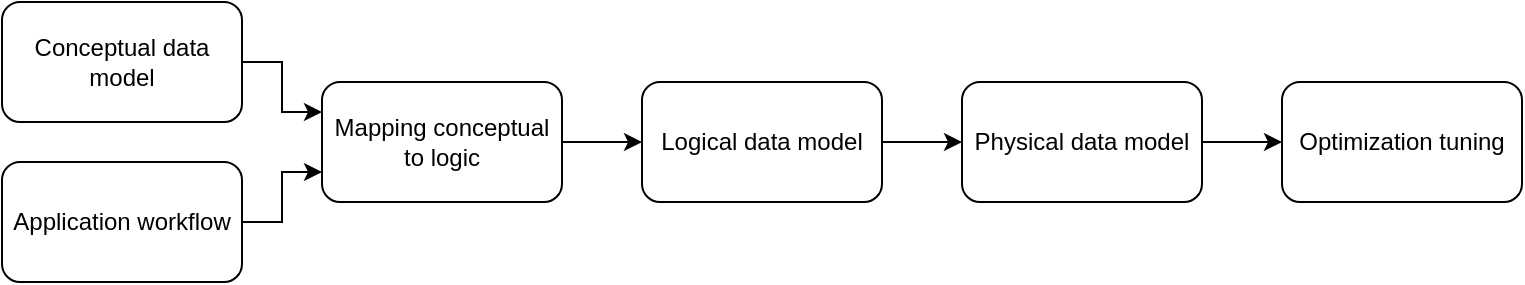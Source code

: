 <mxfile version="20.3.0" type="device"><diagram id="-oVIHsNie78kCDbrV1Pu" name="Page-1"><mxGraphModel dx="923" dy="880" grid="1" gridSize="10" guides="1" tooltips="1" connect="1" arrows="1" fold="1" page="1" pageScale="1" pageWidth="827" pageHeight="1169" math="0" shadow="0"><root><mxCell id="0"/><mxCell id="1" parent="0"/><mxCell id="FRgCgBbDyW5MV45GT8fR-1" value="Conceptual data model" style="rounded=1;whiteSpace=wrap;html=1;" parent="1" vertex="1"><mxGeometry x="40" y="90" width="120" height="60" as="geometry"/></mxCell><mxCell id="FRgCgBbDyW5MV45GT8fR-2" value="Application workflow" style="rounded=1;whiteSpace=wrap;html=1;" parent="1" vertex="1"><mxGeometry x="40" y="170" width="120" height="60" as="geometry"/></mxCell><mxCell id="FRgCgBbDyW5MV45GT8fR-3" value="Mapping conceptual to logic" style="rounded=1;whiteSpace=wrap;html=1;" parent="1" vertex="1"><mxGeometry x="200" y="130" width="120" height="60" as="geometry"/></mxCell><mxCell id="FRgCgBbDyW5MV45GT8fR-4" value="Logical data model" style="rounded=1;whiteSpace=wrap;html=1;" parent="1" vertex="1"><mxGeometry x="360" y="130" width="120" height="60" as="geometry"/></mxCell><mxCell id="FRgCgBbDyW5MV45GT8fR-5" value="Physical data model" style="rounded=1;whiteSpace=wrap;html=1;" parent="1" vertex="1"><mxGeometry x="520" y="130" width="120" height="60" as="geometry"/></mxCell><mxCell id="FRgCgBbDyW5MV45GT8fR-6" value="Optimization tuning" style="rounded=1;whiteSpace=wrap;html=1;" parent="1" vertex="1"><mxGeometry x="680" y="130" width="120" height="60" as="geometry"/></mxCell><mxCell id="FRgCgBbDyW5MV45GT8fR-7" value="" style="endArrow=classic;html=1;rounded=0;exitX=1;exitY=0.5;exitDx=0;exitDy=0;entryX=0;entryY=0.25;entryDx=0;entryDy=0;" parent="1" source="FRgCgBbDyW5MV45GT8fR-1" target="FRgCgBbDyW5MV45GT8fR-3" edge="1"><mxGeometry width="50" height="50" relative="1" as="geometry"><mxPoint x="390" y="480" as="sourcePoint"/><mxPoint x="440" y="430" as="targetPoint"/><Array as="points"><mxPoint x="180" y="120"/><mxPoint x="180" y="145"/></Array></mxGeometry></mxCell><mxCell id="FRgCgBbDyW5MV45GT8fR-8" value="" style="endArrow=classic;html=1;rounded=0;exitX=1;exitY=0.5;exitDx=0;exitDy=0;entryX=0;entryY=0.75;entryDx=0;entryDy=0;" parent="1" source="FRgCgBbDyW5MV45GT8fR-2" target="FRgCgBbDyW5MV45GT8fR-3" edge="1"><mxGeometry width="50" height="50" relative="1" as="geometry"><mxPoint x="170" y="120" as="sourcePoint"/><mxPoint x="210" y="155" as="targetPoint"/><Array as="points"><mxPoint x="180" y="200"/><mxPoint x="180" y="175"/></Array></mxGeometry></mxCell><mxCell id="FRgCgBbDyW5MV45GT8fR-10" value="" style="endArrow=classic;html=1;rounded=0;entryX=0;entryY=0.5;entryDx=0;entryDy=0;exitX=1;exitY=0.5;exitDx=0;exitDy=0;" parent="1" source="FRgCgBbDyW5MV45GT8fR-3" target="FRgCgBbDyW5MV45GT8fR-4" edge="1"><mxGeometry width="50" height="50" relative="1" as="geometry"><mxPoint x="390" y="480" as="sourcePoint"/><mxPoint x="440" y="430" as="targetPoint"/></mxGeometry></mxCell><mxCell id="FRgCgBbDyW5MV45GT8fR-11" value="" style="endArrow=classic;html=1;rounded=0;" parent="1" target="FRgCgBbDyW5MV45GT8fR-5" edge="1"><mxGeometry width="50" height="50" relative="1" as="geometry"><mxPoint x="480" y="160" as="sourcePoint"/><mxPoint x="370" y="170" as="targetPoint"/></mxGeometry></mxCell><mxCell id="FRgCgBbDyW5MV45GT8fR-12" value="" style="endArrow=classic;html=1;rounded=0;entryX=0;entryY=0.5;entryDx=0;entryDy=0;" parent="1" target="FRgCgBbDyW5MV45GT8fR-6" edge="1"><mxGeometry width="50" height="50" relative="1" as="geometry"><mxPoint x="640" y="160" as="sourcePoint"/><mxPoint x="530" y="170" as="targetPoint"/></mxGeometry></mxCell></root></mxGraphModel></diagram></mxfile>